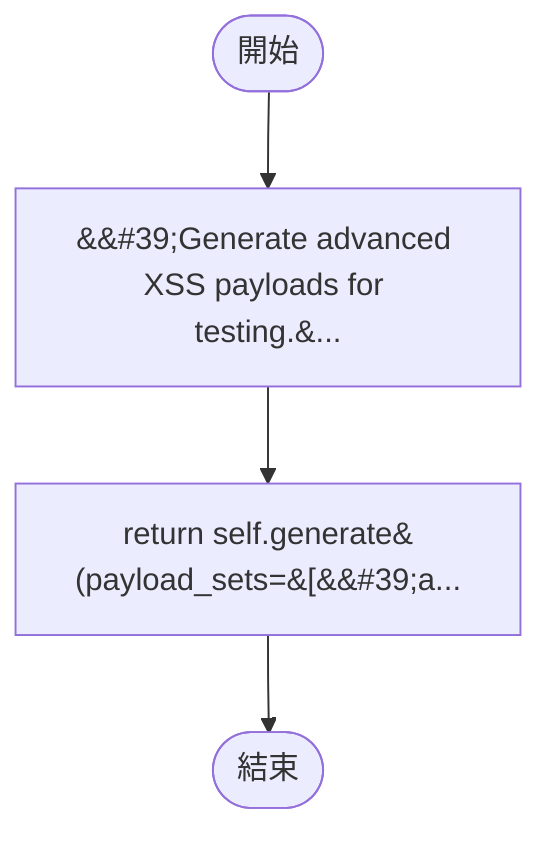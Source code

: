 flowchart TB
    n1([開始])
    n2([結束])
    n3[&amp;&#35;39;Generate advanced XSS payloads for testing.&...]
    n4[return self.generate&#40;payload_sets=&#91;&amp;&#35;39;a...]
    n1 --> n3
    n3 --> n4
    n4 --> n2